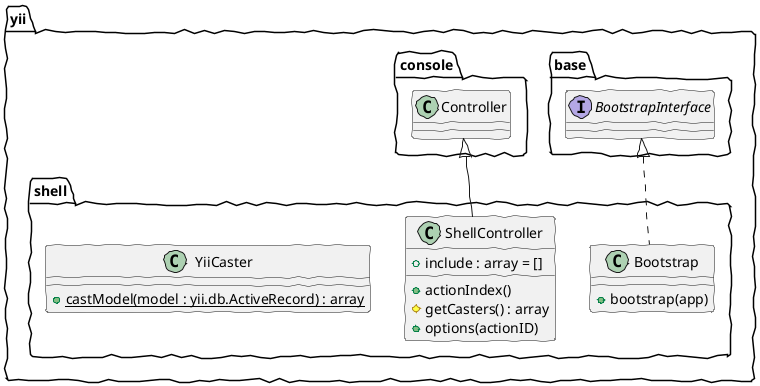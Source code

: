 @startuml
skinparam handwritten true
class yii.shell.Bootstrap {
    +bootstrap(app)
}
class yii.shell.Bootstrap implements yii.base.BootstrapInterface
class yii.shell.ShellController {
    +include : array = []
    +actionIndex()
    #getCasters() : array
    +options(actionID)
}
class yii.shell.ShellController extends yii.console.Controller
class yii.shell.YiiCaster {
    +{static}castModel(model : yii.db.ActiveRecord) : array
}
@enduml
